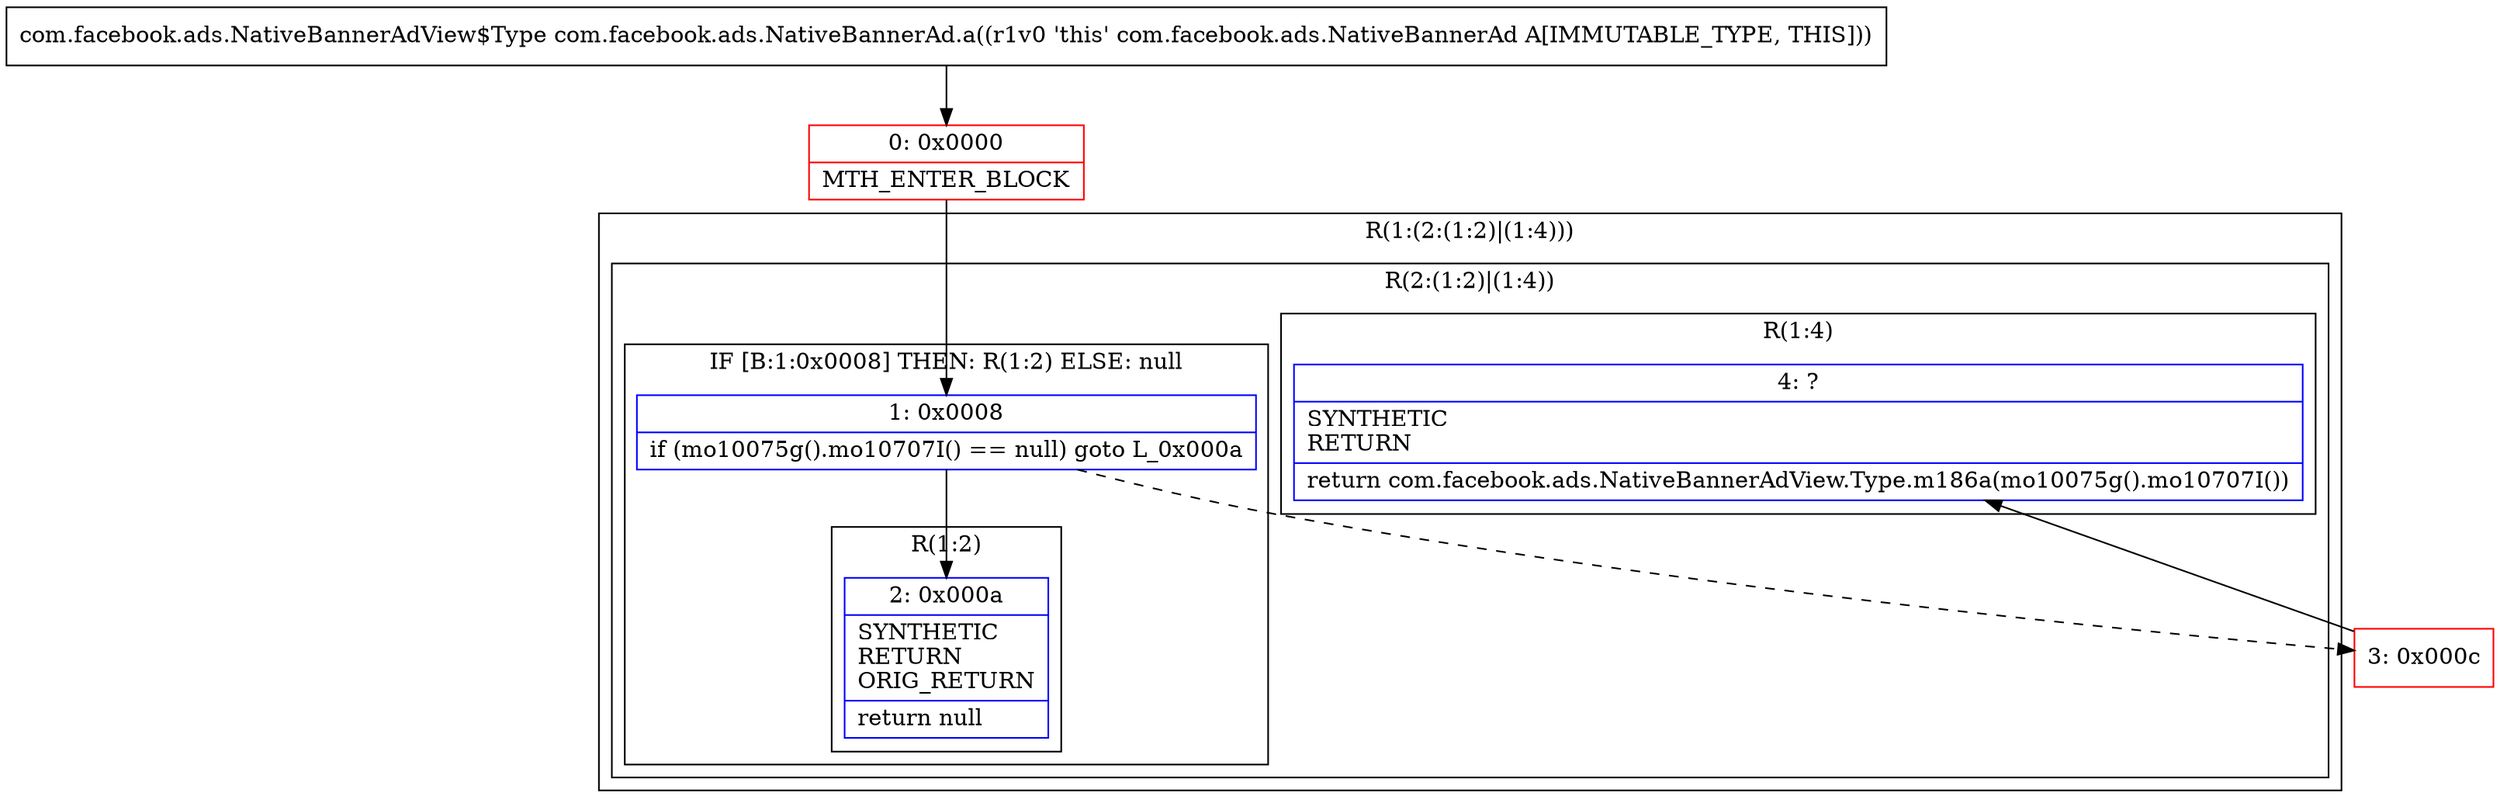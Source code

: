 digraph "CFG forcom.facebook.ads.NativeBannerAd.a()Lcom\/facebook\/ads\/NativeBannerAdView$Type;" {
subgraph cluster_Region_105554179 {
label = "R(1:(2:(1:2)|(1:4)))";
node [shape=record,color=blue];
subgraph cluster_Region_566023696 {
label = "R(2:(1:2)|(1:4))";
node [shape=record,color=blue];
subgraph cluster_IfRegion_513501787 {
label = "IF [B:1:0x0008] THEN: R(1:2) ELSE: null";
node [shape=record,color=blue];
Node_1 [shape=record,label="{1\:\ 0x0008|if (mo10075g().mo10707I() == null) goto L_0x000a\l}"];
subgraph cluster_Region_1749129923 {
label = "R(1:2)";
node [shape=record,color=blue];
Node_2 [shape=record,label="{2\:\ 0x000a|SYNTHETIC\lRETURN\lORIG_RETURN\l|return null\l}"];
}
}
subgraph cluster_Region_995130481 {
label = "R(1:4)";
node [shape=record,color=blue];
Node_4 [shape=record,label="{4\:\ ?|SYNTHETIC\lRETURN\l|return com.facebook.ads.NativeBannerAdView.Type.m186a(mo10075g().mo10707I())\l}"];
}
}
}
Node_0 [shape=record,color=red,label="{0\:\ 0x0000|MTH_ENTER_BLOCK\l}"];
Node_3 [shape=record,color=red,label="{3\:\ 0x000c}"];
MethodNode[shape=record,label="{com.facebook.ads.NativeBannerAdView$Type com.facebook.ads.NativeBannerAd.a((r1v0 'this' com.facebook.ads.NativeBannerAd A[IMMUTABLE_TYPE, THIS])) }"];
MethodNode -> Node_0;
Node_1 -> Node_2;
Node_1 -> Node_3[style=dashed];
Node_0 -> Node_1;
Node_3 -> Node_4;
}

